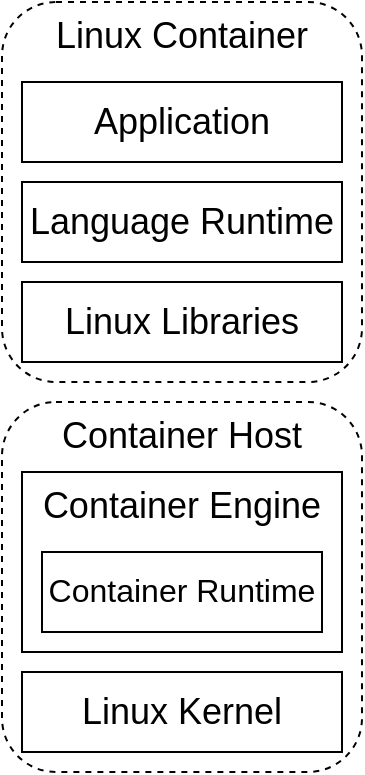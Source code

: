 <mxfile version="14.6.13" type="device"><diagram id="i8lAsFLURWcnAE5lS2ax" name="Page-1"><mxGraphModel dx="1106" dy="779" grid="1" gridSize="10" guides="1" tooltips="1" connect="1" arrows="1" fold="1" page="1" pageScale="1" pageWidth="1100" pageHeight="850" math="0" shadow="0"><root><mxCell id="0"/><mxCell id="1" parent="0"/><mxCell id="QAjvE9nNNbWAFQf_oqVB-11" value="&lt;font style=&quot;font-size: 18px&quot;&gt;Container Host&lt;/font&gt;" style="rounded=1;whiteSpace=wrap;html=1;fillColor=none;dashed=1;verticalAlign=top;" parent="1" vertex="1"><mxGeometry x="460" y="285" width="180" height="185" as="geometry"/></mxCell><mxCell id="QAjvE9nNNbWAFQf_oqVB-9" value="&lt;font style=&quot;font-size: 18px&quot;&gt;Linux Container&lt;/font&gt;" style="rounded=1;whiteSpace=wrap;html=1;fillColor=none;dashed=1;verticalAlign=top;" parent="1" vertex="1"><mxGeometry x="460" y="85" width="180" height="190" as="geometry"/></mxCell><mxCell id="QAjvE9nNNbWAFQf_oqVB-1" value="&lt;font style=&quot;font-size: 18px&quot;&gt;Linux Kernel&lt;/font&gt;" style="rounded=0;whiteSpace=wrap;html=1;" parent="1" vertex="1"><mxGeometry x="470" y="420" width="160" height="40" as="geometry"/></mxCell><mxCell id="QAjvE9nNNbWAFQf_oqVB-3" value="&lt;font style=&quot;font-size: 18px&quot;&gt;Linux Libraries&lt;/font&gt;" style="rounded=0;whiteSpace=wrap;html=1;" parent="1" vertex="1"><mxGeometry x="470" y="225" width="160" height="40" as="geometry"/></mxCell><mxCell id="QAjvE9nNNbWAFQf_oqVB-4" value="&lt;font style=&quot;font-size: 18px&quot;&gt;Language Runtime&lt;/font&gt;" style="rounded=0;whiteSpace=wrap;html=1;" parent="1" vertex="1"><mxGeometry x="470" y="175" width="160" height="40" as="geometry"/></mxCell><mxCell id="QAjvE9nNNbWAFQf_oqVB-5" value="&lt;font style=&quot;font-size: 18px&quot;&gt;Application&lt;/font&gt;" style="rounded=0;whiteSpace=wrap;html=1;" parent="1" vertex="1"><mxGeometry x="470" y="125" width="160" height="40" as="geometry"/></mxCell><mxCell id="EIlX8vR8Tyyfo0-Uf0gU-4" value="" style="group" vertex="1" connectable="0" parent="1"><mxGeometry x="470" y="320" width="160" height="90" as="geometry"/></mxCell><mxCell id="QAjvE9nNNbWAFQf_oqVB-2" value="&lt;font style=&quot;font-size: 18px&quot;&gt;Container Engine&lt;/font&gt;" style="rounded=0;whiteSpace=wrap;html=1;verticalAlign=top;" parent="EIlX8vR8Tyyfo0-Uf0gU-4" vertex="1"><mxGeometry width="160" height="90" as="geometry"/></mxCell><mxCell id="EIlX8vR8Tyyfo0-Uf0gU-2" value="&lt;font style=&quot;font-size: 16px&quot;&gt;Container Runtime&lt;/font&gt;" style="rounded=0;whiteSpace=wrap;html=1;fontSize=17;" vertex="1" parent="EIlX8vR8Tyyfo0-Uf0gU-4"><mxGeometry x="10" y="40" width="140" height="40" as="geometry"/></mxCell></root></mxGraphModel></diagram></mxfile>